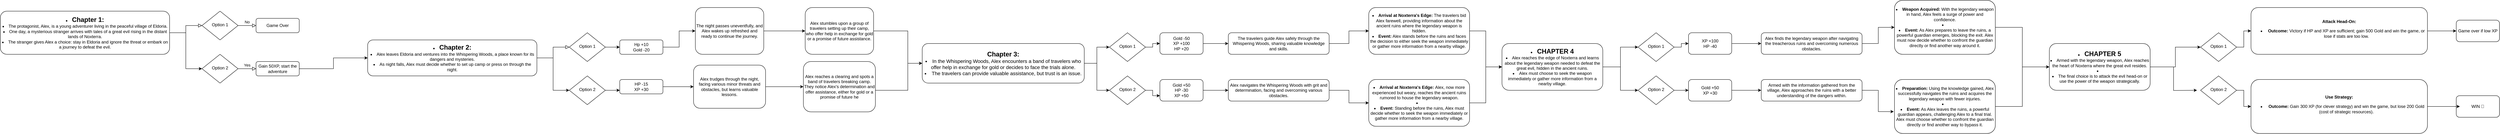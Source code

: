 <mxfile version="24.7.2" type="device">
  <diagram id="C5RBs43oDa-KdzZeNtuy" name="Page-1">
    <mxGraphModel dx="3318" dy="1924" grid="1" gridSize="10" guides="1" tooltips="1" connect="1" arrows="1" fold="1" page="1" pageScale="1" pageWidth="827" pageHeight="1169" math="0" shadow="0">
      <root>
        <mxCell id="WIyWlLk6GJQsqaUBKTNV-0" />
        <mxCell id="WIyWlLk6GJQsqaUBKTNV-1" parent="WIyWlLk6GJQsqaUBKTNV-0" />
        <mxCell id="WIyWlLk6GJQsqaUBKTNV-2" value="" style="rounded=0;html=1;jettySize=auto;orthogonalLoop=1;fontSize=11;endArrow=block;endFill=0;endSize=8;strokeWidth=1;shadow=0;labelBackgroundColor=none;edgeStyle=orthogonalEdgeStyle;" parent="WIyWlLk6GJQsqaUBKTNV-1" source="WIyWlLk6GJQsqaUBKTNV-3" target="WIyWlLk6GJQsqaUBKTNV-6" edge="1">
          <mxGeometry relative="1" as="geometry" />
        </mxCell>
        <mxCell id="U52sJqKJljBWTszF1pLO-0" style="edgeStyle=orthogonalEdgeStyle;rounded=0;orthogonalLoop=1;jettySize=auto;html=1;entryX=0;entryY=0.5;entryDx=0;entryDy=0;" edge="1" parent="WIyWlLk6GJQsqaUBKTNV-1" source="WIyWlLk6GJQsqaUBKTNV-3" target="WIyWlLk6GJQsqaUBKTNV-10">
          <mxGeometry relative="1" as="geometry" />
        </mxCell>
        <mxCell id="WIyWlLk6GJQsqaUBKTNV-3" value="&lt;li&gt;&lt;b&gt;&lt;font style=&quot;font-size: 18px;&quot;&gt;Chapter 1:&lt;/font&gt;&lt;/b&gt;&lt;br&gt;&lt;/li&gt;&lt;li&gt;The protagonist, Alex, is a young adventurer living in the peaceful village of Eldoria.&lt;/li&gt;&lt;li&gt;One day, a mysterious stranger arrives with tales of a great evil rising in the distant lands of Noxterra.&lt;/li&gt;&lt;li&gt;The stranger gives Alex a choice: stay in Eldoria and ignore the threat or embark on a journey to defeat the evil.&lt;/li&gt;" style="rounded=1;whiteSpace=wrap;html=1;fontSize=12;glass=0;strokeWidth=1;shadow=0;" parent="WIyWlLk6GJQsqaUBKTNV-1" vertex="1">
          <mxGeometry x="-1170" y="10" width="470" height="120" as="geometry" />
        </mxCell>
        <mxCell id="WIyWlLk6GJQsqaUBKTNV-5" value="No" style="edgeStyle=orthogonalEdgeStyle;rounded=0;html=1;jettySize=auto;orthogonalLoop=1;fontSize=11;endArrow=block;endFill=0;endSize=8;strokeWidth=1;shadow=0;labelBackgroundColor=none;" parent="WIyWlLk6GJQsqaUBKTNV-1" source="WIyWlLk6GJQsqaUBKTNV-6" target="WIyWlLk6GJQsqaUBKTNV-7" edge="1">
          <mxGeometry y="10" relative="1" as="geometry">
            <mxPoint as="offset" />
          </mxGeometry>
        </mxCell>
        <mxCell id="WIyWlLk6GJQsqaUBKTNV-6" value="Option 1" style="rhombus;whiteSpace=wrap;html=1;shadow=0;fontFamily=Helvetica;fontSize=12;align=center;strokeWidth=1;spacing=6;spacingTop=-4;" parent="WIyWlLk6GJQsqaUBKTNV-1" vertex="1">
          <mxGeometry x="-610" y="10" width="100" height="80" as="geometry" />
        </mxCell>
        <mxCell id="WIyWlLk6GJQsqaUBKTNV-7" value="Game Over" style="rounded=1;whiteSpace=wrap;html=1;fontSize=12;glass=0;strokeWidth=1;shadow=0;" parent="WIyWlLk6GJQsqaUBKTNV-1" vertex="1">
          <mxGeometry x="-460" y="30" width="120" height="40" as="geometry" />
        </mxCell>
        <mxCell id="WIyWlLk6GJQsqaUBKTNV-9" value="Yes" style="edgeStyle=orthogonalEdgeStyle;rounded=0;html=1;jettySize=auto;orthogonalLoop=1;fontSize=11;endArrow=block;endFill=0;endSize=8;strokeWidth=1;shadow=0;labelBackgroundColor=none;" parent="WIyWlLk6GJQsqaUBKTNV-1" source="WIyWlLk6GJQsqaUBKTNV-10" target="WIyWlLk6GJQsqaUBKTNV-12" edge="1">
          <mxGeometry y="10" relative="1" as="geometry">
            <mxPoint as="offset" />
          </mxGeometry>
        </mxCell>
        <mxCell id="WIyWlLk6GJQsqaUBKTNV-10" value="Option 2" style="rhombus;whiteSpace=wrap;html=1;shadow=0;fontFamily=Helvetica;fontSize=12;align=center;strokeWidth=1;spacing=6;spacingTop=-4;" parent="WIyWlLk6GJQsqaUBKTNV-1" vertex="1">
          <mxGeometry x="-610" y="130" width="100" height="80" as="geometry" />
        </mxCell>
        <mxCell id="U52sJqKJljBWTszF1pLO-7" style="edgeStyle=orthogonalEdgeStyle;rounded=0;orthogonalLoop=1;jettySize=auto;html=1;exitX=1;exitY=0.5;exitDx=0;exitDy=0;" edge="1" parent="WIyWlLk6GJQsqaUBKTNV-1" source="WIyWlLk6GJQsqaUBKTNV-12" target="U52sJqKJljBWTszF1pLO-3">
          <mxGeometry relative="1" as="geometry" />
        </mxCell>
        <mxCell id="WIyWlLk6GJQsqaUBKTNV-12" value="Gain 50XP, start the adventure" style="rounded=1;whiteSpace=wrap;html=1;fontSize=12;glass=0;strokeWidth=1;shadow=0;" parent="WIyWlLk6GJQsqaUBKTNV-1" vertex="1">
          <mxGeometry x="-460" y="150" width="120" height="40" as="geometry" />
        </mxCell>
        <mxCell id="U52sJqKJljBWTszF1pLO-1" value="" style="rounded=0;html=1;jettySize=auto;orthogonalLoop=1;fontSize=11;endArrow=block;endFill=0;endSize=8;strokeWidth=1;shadow=0;labelBackgroundColor=none;edgeStyle=orthogonalEdgeStyle;" edge="1" parent="WIyWlLk6GJQsqaUBKTNV-1" source="U52sJqKJljBWTszF1pLO-3" target="U52sJqKJljBWTszF1pLO-5">
          <mxGeometry relative="1" as="geometry" />
        </mxCell>
        <mxCell id="U52sJqKJljBWTszF1pLO-2" style="edgeStyle=orthogonalEdgeStyle;rounded=0;orthogonalLoop=1;jettySize=auto;html=1;entryX=0;entryY=0.5;entryDx=0;entryDy=0;" edge="1" parent="WIyWlLk6GJQsqaUBKTNV-1" source="U52sJqKJljBWTszF1pLO-3" target="U52sJqKJljBWTszF1pLO-6">
          <mxGeometry relative="1" as="geometry" />
        </mxCell>
        <mxCell id="U52sJqKJljBWTszF1pLO-3" value="&lt;li&gt;&lt;b&gt;&lt;font style=&quot;font-size: 18px;&quot;&gt;Chapter 2:&lt;/font&gt;&lt;/b&gt;&lt;/li&gt;&lt;li&gt;Alex leaves Eldoria and ventures into the Whispering Woods, a place known for its dangers and mysteries.&lt;/li&gt;&lt;li&gt;As night falls, Alex must decide whether to set up camp or press on through the night.&lt;/li&gt;" style="rounded=1;whiteSpace=wrap;html=1;fontSize=12;glass=0;strokeWidth=1;shadow=0;" vertex="1" parent="WIyWlLk6GJQsqaUBKTNV-1">
          <mxGeometry x="-150" y="90" width="470" height="100" as="geometry" />
        </mxCell>
        <mxCell id="U52sJqKJljBWTszF1pLO-12" style="edgeStyle=orthogonalEdgeStyle;rounded=0;orthogonalLoop=1;jettySize=auto;html=1;" edge="1" parent="WIyWlLk6GJQsqaUBKTNV-1" source="U52sJqKJljBWTszF1pLO-5" target="U52sJqKJljBWTszF1pLO-8">
          <mxGeometry relative="1" as="geometry" />
        </mxCell>
        <mxCell id="U52sJqKJljBWTszF1pLO-5" value="Option 1" style="rhombus;whiteSpace=wrap;html=1;shadow=0;fontFamily=Helvetica;fontSize=12;align=center;strokeWidth=1;spacing=6;spacingTop=-4;" vertex="1" parent="WIyWlLk6GJQsqaUBKTNV-1">
          <mxGeometry x="410" y="70" width="100" height="80" as="geometry" />
        </mxCell>
        <mxCell id="U52sJqKJljBWTszF1pLO-11" style="edgeStyle=orthogonalEdgeStyle;rounded=0;orthogonalLoop=1;jettySize=auto;html=1;entryX=0;entryY=0.75;entryDx=0;entryDy=0;" edge="1" parent="WIyWlLk6GJQsqaUBKTNV-1" source="U52sJqKJljBWTszF1pLO-6" target="U52sJqKJljBWTszF1pLO-10">
          <mxGeometry relative="1" as="geometry" />
        </mxCell>
        <mxCell id="U52sJqKJljBWTszF1pLO-6" value="Option 2" style="rhombus;whiteSpace=wrap;html=1;shadow=0;fontFamily=Helvetica;fontSize=12;align=center;strokeWidth=1;spacing=6;spacingTop=-4;" vertex="1" parent="WIyWlLk6GJQsqaUBKTNV-1">
          <mxGeometry x="410" y="190" width="100" height="80" as="geometry" />
        </mxCell>
        <mxCell id="U52sJqKJljBWTszF1pLO-15" style="edgeStyle=orthogonalEdgeStyle;rounded=0;orthogonalLoop=1;jettySize=auto;html=1;entryX=0;entryY=0.5;entryDx=0;entryDy=0;" edge="1" parent="WIyWlLk6GJQsqaUBKTNV-1" source="U52sJqKJljBWTszF1pLO-8" target="U52sJqKJljBWTszF1pLO-13">
          <mxGeometry relative="1" as="geometry" />
        </mxCell>
        <mxCell id="U52sJqKJljBWTszF1pLO-8" value="Hp +10&lt;br&gt;Gold -20" style="rounded=1;whiteSpace=wrap;html=1;fontSize=12;glass=0;strokeWidth=1;shadow=0;" vertex="1" parent="WIyWlLk6GJQsqaUBKTNV-1">
          <mxGeometry x="550" y="90" width="120" height="40" as="geometry" />
        </mxCell>
        <mxCell id="U52sJqKJljBWTszF1pLO-16" style="edgeStyle=orthogonalEdgeStyle;rounded=0;orthogonalLoop=1;jettySize=auto;html=1;entryX=0;entryY=0.5;entryDx=0;entryDy=0;" edge="1" parent="WIyWlLk6GJQsqaUBKTNV-1" source="U52sJqKJljBWTszF1pLO-10" target="U52sJqKJljBWTszF1pLO-14">
          <mxGeometry relative="1" as="geometry" />
        </mxCell>
        <mxCell id="U52sJqKJljBWTszF1pLO-10" value="HP -15&lt;div&gt;XP +30&lt;/div&gt;" style="rounded=1;whiteSpace=wrap;html=1;fontSize=12;glass=0;strokeWidth=1;shadow=0;" vertex="1" parent="WIyWlLk6GJQsqaUBKTNV-1">
          <mxGeometry x="550" y="200" width="120" height="40" as="geometry" />
        </mxCell>
        <mxCell id="U52sJqKJljBWTszF1pLO-19" style="edgeStyle=orthogonalEdgeStyle;rounded=0;orthogonalLoop=1;jettySize=auto;html=1;exitX=1;exitY=0.5;exitDx=0;exitDy=0;entryX=0;entryY=0.5;entryDx=0;entryDy=0;" edge="1" parent="WIyWlLk6GJQsqaUBKTNV-1" source="U52sJqKJljBWTszF1pLO-13" target="U52sJqKJljBWTszF1pLO-17">
          <mxGeometry relative="1" as="geometry" />
        </mxCell>
        <mxCell id="U52sJqKJljBWTszF1pLO-13" value="The night passes uneventfully, and Alex wakes up refreshed and ready to continue the journey." style="rounded=1;whiteSpace=wrap;html=1;fontSize=12;glass=0;strokeWidth=1;shadow=0;" vertex="1" parent="WIyWlLk6GJQsqaUBKTNV-1">
          <mxGeometry x="760" width="190" height="130" as="geometry" />
        </mxCell>
        <mxCell id="U52sJqKJljBWTszF1pLO-20" style="edgeStyle=orthogonalEdgeStyle;rounded=0;orthogonalLoop=1;jettySize=auto;html=1;exitX=1;exitY=0.5;exitDx=0;exitDy=0;entryX=0;entryY=0.5;entryDx=0;entryDy=0;" edge="1" parent="WIyWlLk6GJQsqaUBKTNV-1" source="U52sJqKJljBWTszF1pLO-14" target="U52sJqKJljBWTszF1pLO-18">
          <mxGeometry relative="1" as="geometry" />
        </mxCell>
        <mxCell id="U52sJqKJljBWTszF1pLO-14" value="Alex trudges through the night, facing various minor threats and obstacles, but learns valuable lessons." style="rounded=1;whiteSpace=wrap;html=1;fontSize=12;glass=0;strokeWidth=1;shadow=0;" vertex="1" parent="WIyWlLk6GJQsqaUBKTNV-1">
          <mxGeometry x="755" y="160" width="200" height="120" as="geometry" />
        </mxCell>
        <mxCell id="U52sJqKJljBWTszF1pLO-22" style="edgeStyle=orthogonalEdgeStyle;rounded=0;orthogonalLoop=1;jettySize=auto;html=1;entryX=0;entryY=0.5;entryDx=0;entryDy=0;" edge="1" parent="WIyWlLk6GJQsqaUBKTNV-1" source="U52sJqKJljBWTszF1pLO-17" target="U52sJqKJljBWTszF1pLO-21">
          <mxGeometry relative="1" as="geometry">
            <Array as="points">
              <mxPoint x="1350" y="65" />
              <mxPoint x="1350" y="155" />
            </Array>
          </mxGeometry>
        </mxCell>
        <mxCell id="U52sJqKJljBWTszF1pLO-17" value=" Alex stumbles upon a group of travelers setting up their camp, who offer help in exchange for gold or a promise of future assistance." style="rounded=1;whiteSpace=wrap;html=1;fontSize=12;glass=0;strokeWidth=1;shadow=0;" vertex="1" parent="WIyWlLk6GJQsqaUBKTNV-1">
          <mxGeometry x="1065" width="190" height="130" as="geometry" />
        </mxCell>
        <mxCell id="U52sJqKJljBWTszF1pLO-24" style="edgeStyle=orthogonalEdgeStyle;rounded=0;orthogonalLoop=1;jettySize=auto;html=1;exitX=1;exitY=0.5;exitDx=0;exitDy=0;entryX=0;entryY=0.5;entryDx=0;entryDy=0;" edge="1" parent="WIyWlLk6GJQsqaUBKTNV-1" source="U52sJqKJljBWTszF1pLO-18" target="U52sJqKJljBWTszF1pLO-21">
          <mxGeometry relative="1" as="geometry">
            <mxPoint x="1710" y="190" as="targetPoint" />
            <Array as="points">
              <mxPoint x="1260" y="230" />
              <mxPoint x="1350" y="230" />
              <mxPoint x="1350" y="155" />
            </Array>
          </mxGeometry>
        </mxCell>
        <mxCell id="U52sJqKJljBWTszF1pLO-18" value="Alex reaches a clearing and spots a band of travelers breaking camp. They notice Alex&#39;s determination and offer assistance, either for gold or a promise of future he" style="rounded=1;whiteSpace=wrap;html=1;fontSize=12;glass=0;strokeWidth=1;shadow=0;" vertex="1" parent="WIyWlLk6GJQsqaUBKTNV-1">
          <mxGeometry x="1060" y="150" width="200" height="140" as="geometry" />
        </mxCell>
        <mxCell id="U52sJqKJljBWTszF1pLO-46" style="edgeStyle=orthogonalEdgeStyle;rounded=0;orthogonalLoop=1;jettySize=auto;html=1;" edge="1" parent="WIyWlLk6GJQsqaUBKTNV-1" source="U52sJqKJljBWTszF1pLO-21" target="U52sJqKJljBWTszF1pLO-41">
          <mxGeometry relative="1" as="geometry" />
        </mxCell>
        <mxCell id="U52sJqKJljBWTszF1pLO-47" style="edgeStyle=orthogonalEdgeStyle;rounded=0;orthogonalLoop=1;jettySize=auto;html=1;entryX=0;entryY=0.5;entryDx=0;entryDy=0;" edge="1" parent="WIyWlLk6GJQsqaUBKTNV-1" source="U52sJqKJljBWTszF1pLO-21" target="U52sJqKJljBWTszF1pLO-43">
          <mxGeometry relative="1" as="geometry" />
        </mxCell>
        <mxCell id="U52sJqKJljBWTszF1pLO-21" value="&lt;font style=&quot;font-size: 18px;&quot;&gt;&lt;b&gt;Chapter 3:&lt;/b&gt;&lt;/font&gt;&lt;div&gt;&lt;font style=&quot;font-size: 14px;&quot;&gt;&lt;li style=&quot;&quot;&gt;In the Whispering Woods, Alex encounters a band of travelers who offer help in exchange for gold or decides to face the trials alone.&lt;/li&gt;&lt;li style=&quot;&quot;&gt;The travelers can provide valuable assistance, but trust is an issue.&lt;/li&gt;&lt;/font&gt;&lt;/div&gt;" style="rounded=1;whiteSpace=wrap;html=1;fontSize=12;glass=0;strokeWidth=1;shadow=0;" vertex="1" parent="WIyWlLk6GJQsqaUBKTNV-1">
          <mxGeometry x="1390" y="100" width="450" height="110" as="geometry" />
        </mxCell>
        <mxCell id="U52sJqKJljBWTszF1pLO-40" style="edgeStyle=orthogonalEdgeStyle;rounded=0;orthogonalLoop=1;jettySize=auto;html=1;" edge="1" source="U52sJqKJljBWTszF1pLO-41" target="U52sJqKJljBWTszF1pLO-44" parent="WIyWlLk6GJQsqaUBKTNV-1">
          <mxGeometry relative="1" as="geometry" />
        </mxCell>
        <mxCell id="U52sJqKJljBWTszF1pLO-41" value="Option 1" style="rhombus;whiteSpace=wrap;html=1;shadow=0;fontFamily=Helvetica;fontSize=12;align=center;strokeWidth=1;spacing=6;spacingTop=-4;" vertex="1" parent="WIyWlLk6GJQsqaUBKTNV-1">
          <mxGeometry x="1910" y="70" width="100" height="80" as="geometry" />
        </mxCell>
        <mxCell id="U52sJqKJljBWTszF1pLO-42" style="edgeStyle=orthogonalEdgeStyle;rounded=0;orthogonalLoop=1;jettySize=auto;html=1;entryX=0;entryY=0.75;entryDx=0;entryDy=0;" edge="1" source="U52sJqKJljBWTszF1pLO-43" target="U52sJqKJljBWTszF1pLO-45" parent="WIyWlLk6GJQsqaUBKTNV-1">
          <mxGeometry relative="1" as="geometry" />
        </mxCell>
        <mxCell id="U52sJqKJljBWTszF1pLO-43" value="Option 2" style="rhombus;whiteSpace=wrap;html=1;shadow=0;fontFamily=Helvetica;fontSize=12;align=center;strokeWidth=1;spacing=6;spacingTop=-4;" vertex="1" parent="WIyWlLk6GJQsqaUBKTNV-1">
          <mxGeometry x="1910" y="190" width="100" height="80" as="geometry" />
        </mxCell>
        <mxCell id="U52sJqKJljBWTszF1pLO-65" style="edgeStyle=orthogonalEdgeStyle;rounded=0;orthogonalLoop=1;jettySize=auto;html=1;exitX=1;exitY=0.5;exitDx=0;exitDy=0;entryX=0;entryY=0.5;entryDx=0;entryDy=0;" edge="1" parent="WIyWlLk6GJQsqaUBKTNV-1" source="U52sJqKJljBWTszF1pLO-44" target="U52sJqKJljBWTszF1pLO-48">
          <mxGeometry relative="1" as="geometry" />
        </mxCell>
        <mxCell id="U52sJqKJljBWTszF1pLO-44" value="Gold -50&lt;div&gt;XP +100&lt;/div&gt;&lt;div&gt;HP +20&lt;/div&gt;" style="rounded=1;whiteSpace=wrap;html=1;fontSize=12;glass=0;strokeWidth=1;shadow=0;" vertex="1" parent="WIyWlLk6GJQsqaUBKTNV-1">
          <mxGeometry x="2050" y="70" width="120" height="60" as="geometry" />
        </mxCell>
        <mxCell id="U52sJqKJljBWTszF1pLO-66" style="edgeStyle=orthogonalEdgeStyle;rounded=0;orthogonalLoop=1;jettySize=auto;html=1;exitX=1;exitY=0.5;exitDx=0;exitDy=0;entryX=0;entryY=0.5;entryDx=0;entryDy=0;" edge="1" parent="WIyWlLk6GJQsqaUBKTNV-1" source="U52sJqKJljBWTszF1pLO-45" target="U52sJqKJljBWTszF1pLO-49">
          <mxGeometry relative="1" as="geometry" />
        </mxCell>
        <mxCell id="U52sJqKJljBWTszF1pLO-45" value="Gold +50&lt;div&gt;HP -30&lt;/div&gt;&lt;div&gt;XP +50&lt;/div&gt;" style="rounded=1;whiteSpace=wrap;html=1;fontSize=12;glass=0;strokeWidth=1;shadow=0;" vertex="1" parent="WIyWlLk6GJQsqaUBKTNV-1">
          <mxGeometry x="2050" y="200" width="120" height="60" as="geometry" />
        </mxCell>
        <mxCell id="U52sJqKJljBWTszF1pLO-67" style="edgeStyle=orthogonalEdgeStyle;rounded=0;orthogonalLoop=1;jettySize=auto;html=1;exitX=1;exitY=0.5;exitDx=0;exitDy=0;entryX=0;entryY=0.5;entryDx=0;entryDy=0;" edge="1" parent="WIyWlLk6GJQsqaUBKTNV-1" source="U52sJqKJljBWTszF1pLO-48" target="U52sJqKJljBWTszF1pLO-51">
          <mxGeometry relative="1" as="geometry" />
        </mxCell>
        <mxCell id="U52sJqKJljBWTszF1pLO-48" value="The travelers guide Alex safely through the Whispering Woods, sharing valuable knowledge and skills." style="rounded=1;whiteSpace=wrap;html=1;fontSize=12;glass=0;strokeWidth=1;shadow=0;" vertex="1" parent="WIyWlLk6GJQsqaUBKTNV-1">
          <mxGeometry x="2240" y="70" width="280" height="60" as="geometry" />
        </mxCell>
        <mxCell id="U52sJqKJljBWTszF1pLO-68" style="edgeStyle=orthogonalEdgeStyle;rounded=0;orthogonalLoop=1;jettySize=auto;html=1;exitX=1;exitY=0.5;exitDx=0;exitDy=0;entryX=0;entryY=0.5;entryDx=0;entryDy=0;" edge="1" parent="WIyWlLk6GJQsqaUBKTNV-1" source="U52sJqKJljBWTszF1pLO-49" target="U52sJqKJljBWTszF1pLO-50">
          <mxGeometry relative="1" as="geometry" />
        </mxCell>
        <mxCell id="U52sJqKJljBWTszF1pLO-49" value="Alex navigates the Whispering Woods with grit and determination, facing and overcoming various obstacles." style="rounded=1;whiteSpace=wrap;html=1;fontSize=12;glass=0;strokeWidth=1;shadow=0;" vertex="1" parent="WIyWlLk6GJQsqaUBKTNV-1">
          <mxGeometry x="2240" y="200" width="280" height="60" as="geometry" />
        </mxCell>
        <mxCell id="U52sJqKJljBWTszF1pLO-72" style="edgeStyle=orthogonalEdgeStyle;rounded=0;orthogonalLoop=1;jettySize=auto;html=1;entryX=0;entryY=0.5;entryDx=0;entryDy=0;" edge="1" parent="WIyWlLk6GJQsqaUBKTNV-1" source="U52sJqKJljBWTszF1pLO-50" target="U52sJqKJljBWTszF1pLO-69">
          <mxGeometry relative="1" as="geometry" />
        </mxCell>
        <mxCell id="U52sJqKJljBWTszF1pLO-50" value="&lt;li&gt;&lt;strong&gt;Arrival at Noxterra&#39;s Edge:&lt;/strong&gt;&amp;nbsp;Alex, now more experienced but weary, reaches the ancient ruins rumored to house the legendary weapon.&lt;/li&gt;&lt;li&gt;&lt;br&gt;&lt;/li&gt;&lt;li&gt;&lt;strong&gt;Event:&lt;/strong&gt;&amp;nbsp;Standing before the ruins, Alex must decide whether to seek the weapon immediately or gather more information from a nearby village.&lt;/li&gt;" style="rounded=1;whiteSpace=wrap;html=1;fontSize=12;glass=0;strokeWidth=1;shadow=0;" vertex="1" parent="WIyWlLk6GJQsqaUBKTNV-1">
          <mxGeometry x="2630" y="200" width="280" height="130" as="geometry" />
        </mxCell>
        <mxCell id="U52sJqKJljBWTszF1pLO-70" style="edgeStyle=orthogonalEdgeStyle;rounded=0;orthogonalLoop=1;jettySize=auto;html=1;exitX=1;exitY=0.5;exitDx=0;exitDy=0;entryX=0;entryY=0.5;entryDx=0;entryDy=0;" edge="1" parent="WIyWlLk6GJQsqaUBKTNV-1" source="U52sJqKJljBWTszF1pLO-51" target="U52sJqKJljBWTszF1pLO-69">
          <mxGeometry relative="1" as="geometry" />
        </mxCell>
        <mxCell id="U52sJqKJljBWTszF1pLO-51" value="&lt;li&gt;&lt;strong&gt;Arrival at Noxterra&#39;s Edge:&lt;/strong&gt; The travelers bid Alex farewell, providing information about the ancient ruins where the legendary weapon is hidden.&lt;/li&gt;&lt;li&gt;&lt;strong&gt;Event:&lt;/strong&gt; Alex stands before the ruins and faces the decision to either seek the weapon immediately or gather more information from a nearby village.&lt;/li&gt;" style="rounded=1;whiteSpace=wrap;html=1;fontSize=12;glass=0;strokeWidth=1;shadow=0;" vertex="1" parent="WIyWlLk6GJQsqaUBKTNV-1">
          <mxGeometry x="2630" width="280" height="130" as="geometry" />
        </mxCell>
        <mxCell id="U52sJqKJljBWTszF1pLO-54" style="edgeStyle=orthogonalEdgeStyle;rounded=0;orthogonalLoop=1;jettySize=auto;html=1;exitX=0.5;exitY=1;exitDx=0;exitDy=0;" edge="1" parent="WIyWlLk6GJQsqaUBKTNV-1" source="U52sJqKJljBWTszF1pLO-50" target="U52sJqKJljBWTszF1pLO-50">
          <mxGeometry relative="1" as="geometry" />
        </mxCell>
        <mxCell id="U52sJqKJljBWTszF1pLO-92" style="edgeStyle=orthogonalEdgeStyle;rounded=0;orthogonalLoop=1;jettySize=auto;html=1;exitX=1;exitY=0.5;exitDx=0;exitDy=0;entryX=0;entryY=0.5;entryDx=0;entryDy=0;" edge="1" parent="WIyWlLk6GJQsqaUBKTNV-1" source="U52sJqKJljBWTszF1pLO-69" target="U52sJqKJljBWTszF1pLO-87">
          <mxGeometry relative="1" as="geometry">
            <mxPoint x="3340" y="164.828" as="targetPoint" />
          </mxGeometry>
        </mxCell>
        <mxCell id="U52sJqKJljBWTszF1pLO-93" style="edgeStyle=orthogonalEdgeStyle;rounded=0;orthogonalLoop=1;jettySize=auto;html=1;exitX=1;exitY=0.5;exitDx=0;exitDy=0;" edge="1" parent="WIyWlLk6GJQsqaUBKTNV-1" source="U52sJqKJljBWTszF1pLO-69" target="U52sJqKJljBWTszF1pLO-89">
          <mxGeometry relative="1" as="geometry" />
        </mxCell>
        <mxCell id="U52sJqKJljBWTszF1pLO-69" value="&lt;li&gt;&lt;b&gt;&lt;font style=&quot;font-size: 18px;&quot;&gt;CHAPTER 4&lt;/font&gt;&lt;/b&gt;&lt;/li&gt;&lt;li&gt;Alex reaches the edge of Noxterra and learns about the legendary weapon needed to defeat the great evil, hidden in the ancient ruins.&lt;/li&gt;&lt;li&gt;Alex must choose to seek the weapon immediately or gather more information from a nearby village.&lt;/li&gt;" style="rounded=1;whiteSpace=wrap;html=1;fontSize=12;glass=0;strokeWidth=1;shadow=0;" vertex="1" parent="WIyWlLk6GJQsqaUBKTNV-1">
          <mxGeometry x="3000" y="100" width="280" height="130" as="geometry" />
        </mxCell>
        <mxCell id="U52sJqKJljBWTszF1pLO-86" style="edgeStyle=orthogonalEdgeStyle;rounded=0;orthogonalLoop=1;jettySize=auto;html=1;" edge="1" source="U52sJqKJljBWTszF1pLO-87" target="U52sJqKJljBWTszF1pLO-90" parent="WIyWlLk6GJQsqaUBKTNV-1">
          <mxGeometry relative="1" as="geometry" />
        </mxCell>
        <mxCell id="U52sJqKJljBWTszF1pLO-87" value="Option 1" style="rhombus;whiteSpace=wrap;html=1;shadow=0;fontFamily=Helvetica;fontSize=12;align=center;strokeWidth=1;spacing=6;spacingTop=-4;" vertex="1" parent="WIyWlLk6GJQsqaUBKTNV-1">
          <mxGeometry x="3378" y="70" width="100" height="80" as="geometry" />
        </mxCell>
        <mxCell id="U52sJqKJljBWTszF1pLO-95" style="edgeStyle=orthogonalEdgeStyle;rounded=0;orthogonalLoop=1;jettySize=auto;html=1;entryX=0;entryY=0.5;entryDx=0;entryDy=0;" edge="1" parent="WIyWlLk6GJQsqaUBKTNV-1" source="U52sJqKJljBWTszF1pLO-89" target="U52sJqKJljBWTszF1pLO-91">
          <mxGeometry relative="1" as="geometry" />
        </mxCell>
        <mxCell id="U52sJqKJljBWTszF1pLO-89" value="Option 2" style="rhombus;whiteSpace=wrap;html=1;shadow=0;fontFamily=Helvetica;fontSize=12;align=center;strokeWidth=1;spacing=6;spacingTop=-4;" vertex="1" parent="WIyWlLk6GJQsqaUBKTNV-1">
          <mxGeometry x="3378" y="190" width="100" height="80" as="geometry" />
        </mxCell>
        <mxCell id="U52sJqKJljBWTszF1pLO-98" style="edgeStyle=orthogonalEdgeStyle;rounded=0;orthogonalLoop=1;jettySize=auto;html=1;exitX=1;exitY=0.5;exitDx=0;exitDy=0;entryX=0;entryY=0.5;entryDx=0;entryDy=0;" edge="1" parent="WIyWlLk6GJQsqaUBKTNV-1" source="U52sJqKJljBWTszF1pLO-90" target="U52sJqKJljBWTszF1pLO-96">
          <mxGeometry relative="1" as="geometry" />
        </mxCell>
        <mxCell id="U52sJqKJljBWTszF1pLO-90" value="XP +100&lt;div&gt;HP -40&lt;/div&gt;" style="rounded=1;whiteSpace=wrap;html=1;fontSize=12;glass=0;strokeWidth=1;shadow=0;" vertex="1" parent="WIyWlLk6GJQsqaUBKTNV-1">
          <mxGeometry x="3518" y="70" width="120" height="60" as="geometry" />
        </mxCell>
        <mxCell id="U52sJqKJljBWTszF1pLO-99" style="edgeStyle=orthogonalEdgeStyle;rounded=0;orthogonalLoop=1;jettySize=auto;html=1;exitX=1;exitY=0.5;exitDx=0;exitDy=0;entryX=0;entryY=0.5;entryDx=0;entryDy=0;" edge="1" parent="WIyWlLk6GJQsqaUBKTNV-1" source="U52sJqKJljBWTszF1pLO-91" target="U52sJqKJljBWTszF1pLO-97">
          <mxGeometry relative="1" as="geometry" />
        </mxCell>
        <mxCell id="U52sJqKJljBWTszF1pLO-91" value="Gold +50&lt;div&gt;XP +30&lt;/div&gt;" style="rounded=1;whiteSpace=wrap;html=1;fontSize=12;glass=0;strokeWidth=1;shadow=0;" vertex="1" parent="WIyWlLk6GJQsqaUBKTNV-1">
          <mxGeometry x="3518" y="200" width="120" height="60" as="geometry" />
        </mxCell>
        <mxCell id="U52sJqKJljBWTszF1pLO-104" style="edgeStyle=orthogonalEdgeStyle;rounded=0;orthogonalLoop=1;jettySize=auto;html=1;exitX=1;exitY=0.5;exitDx=0;exitDy=0;entryX=0;entryY=0.5;entryDx=0;entryDy=0;" edge="1" parent="WIyWlLk6GJQsqaUBKTNV-1" source="U52sJqKJljBWTszF1pLO-96" target="U52sJqKJljBWTszF1pLO-102">
          <mxGeometry relative="1" as="geometry" />
        </mxCell>
        <mxCell id="U52sJqKJljBWTszF1pLO-96" value="Alex finds the legendary weapon after navigating the treacherous ruins and overcoming numerous obstacles." style="rounded=1;whiteSpace=wrap;html=1;fontSize=12;glass=0;strokeWidth=1;shadow=0;" vertex="1" parent="WIyWlLk6GJQsqaUBKTNV-1">
          <mxGeometry x="3720" y="70" width="280" height="60" as="geometry" />
        </mxCell>
        <mxCell id="U52sJqKJljBWTszF1pLO-97" value="Armed with the information gathered from the village, Alex approaches the ruins with a better understanding of the dangers within." style="rounded=1;whiteSpace=wrap;html=1;fontSize=12;glass=0;strokeWidth=1;shadow=0;" vertex="1" parent="WIyWlLk6GJQsqaUBKTNV-1">
          <mxGeometry x="3720" y="200" width="280" height="60" as="geometry" />
        </mxCell>
        <mxCell id="U52sJqKJljBWTszF1pLO-107" style="edgeStyle=orthogonalEdgeStyle;rounded=0;orthogonalLoop=1;jettySize=auto;html=1;entryX=0;entryY=0.5;entryDx=0;entryDy=0;" edge="1" parent="WIyWlLk6GJQsqaUBKTNV-1" source="U52sJqKJljBWTszF1pLO-102" target="U52sJqKJljBWTszF1pLO-106">
          <mxGeometry relative="1" as="geometry" />
        </mxCell>
        <mxCell id="U52sJqKJljBWTszF1pLO-102" value="&lt;li&gt;&lt;strong style=&quot;background-color: initial;&quot;&gt;Weapon Acquired:&lt;/strong&gt;&lt;span style=&quot;background-color: initial;&quot;&gt; With the legendary weapon in hand, Alex feels a surge of power and confidence.&lt;/span&gt;&lt;/li&gt;&lt;li&gt;&lt;span style=&quot;background-color: initial;&quot;&gt;&lt;br&gt;&lt;/span&gt;&lt;/li&gt;&lt;li&gt;&lt;strong&gt;Event:&lt;/strong&gt; As Alex prepares to leave the ruins, a powerful guardian emerges, blocking the exit. Alex must now decide whether to confront the guardian directly or find another way around it.&lt;/li&gt;" style="rounded=1;whiteSpace=wrap;html=1;fontSize=12;glass=0;strokeWidth=1;shadow=0;" vertex="1" parent="WIyWlLk6GJQsqaUBKTNV-1">
          <mxGeometry x="4090" y="-20" width="280" height="150" as="geometry" />
        </mxCell>
        <mxCell id="U52sJqKJljBWTszF1pLO-108" style="edgeStyle=orthogonalEdgeStyle;rounded=0;orthogonalLoop=1;jettySize=auto;html=1;entryX=0;entryY=0.5;entryDx=0;entryDy=0;" edge="1" parent="WIyWlLk6GJQsqaUBKTNV-1" source="U52sJqKJljBWTszF1pLO-103" target="U52sJqKJljBWTszF1pLO-106">
          <mxGeometry relative="1" as="geometry">
            <mxPoint x="4430" y="190" as="targetPoint" />
          </mxGeometry>
        </mxCell>
        <mxCell id="U52sJqKJljBWTszF1pLO-103" value="&lt;li&gt;&lt;strong style=&quot;background-color: initial;&quot;&gt;Preparation:&lt;/strong&gt;&lt;span style=&quot;background-color: initial;&quot;&gt; Using the knowledge gained, Alex successfully navigates the ruins and acquires the legendary weapon with fewer injuries.&lt;/span&gt;&lt;br&gt;&lt;/li&gt;&lt;li&gt;&lt;span style=&quot;background-color: initial;&quot;&gt;&lt;br&gt;&lt;/span&gt;&lt;/li&gt;&lt;li&gt;&lt;strong&gt;Event:&lt;/strong&gt; As Alex leaves the ruins, a powerful guardian appears, challenging Alex to a final trial. Alex must choose whether to confront the guardian directly or find another way to bypass it.&lt;/li&gt;" style="rounded=1;whiteSpace=wrap;html=1;fontSize=12;glass=0;strokeWidth=1;shadow=0;" vertex="1" parent="WIyWlLk6GJQsqaUBKTNV-1">
          <mxGeometry x="4090" y="200" width="280" height="150" as="geometry" />
        </mxCell>
        <mxCell id="U52sJqKJljBWTszF1pLO-105" style="edgeStyle=orthogonalEdgeStyle;rounded=0;orthogonalLoop=1;jettySize=auto;html=1;exitX=1;exitY=0.5;exitDx=0;exitDy=0;entryX=-0.008;entryY=0.595;entryDx=0;entryDy=0;entryPerimeter=0;" edge="1" parent="WIyWlLk6GJQsqaUBKTNV-1" source="U52sJqKJljBWTszF1pLO-97" target="U52sJqKJljBWTszF1pLO-103">
          <mxGeometry relative="1" as="geometry" />
        </mxCell>
        <mxCell id="U52sJqKJljBWTszF1pLO-115" style="edgeStyle=orthogonalEdgeStyle;rounded=0;orthogonalLoop=1;jettySize=auto;html=1;" edge="1" parent="WIyWlLk6GJQsqaUBKTNV-1" source="U52sJqKJljBWTszF1pLO-106" target="U52sJqKJljBWTszF1pLO-110">
          <mxGeometry relative="1" as="geometry" />
        </mxCell>
        <mxCell id="U52sJqKJljBWTszF1pLO-116" style="edgeStyle=orthogonalEdgeStyle;rounded=0;orthogonalLoop=1;jettySize=auto;html=1;exitX=1;exitY=0.5;exitDx=0;exitDy=0;" edge="1" parent="WIyWlLk6GJQsqaUBKTNV-1" source="U52sJqKJljBWTszF1pLO-106">
          <mxGeometry relative="1" as="geometry">
            <mxPoint x="4930" y="230" as="targetPoint" />
          </mxGeometry>
        </mxCell>
        <mxCell id="U52sJqKJljBWTszF1pLO-106" value="&lt;li&gt;&lt;font style=&quot;font-size: 18px;&quot;&gt;&lt;b&gt;CHAPTER 5&lt;/b&gt;&lt;/font&gt;&lt;/li&gt;&lt;li&gt;Armed with the legendary weapon, Alex reaches the heart of Noxterra where the great evil resides.&lt;/li&gt;&lt;li&gt;&lt;/li&gt;&lt;li&gt;The final choice is to attack the evil head-on or use the power of the weapon strategically.&lt;/li&gt;" style="rounded=1;whiteSpace=wrap;html=1;fontSize=12;glass=0;strokeWidth=1;shadow=0;" vertex="1" parent="WIyWlLk6GJQsqaUBKTNV-1">
          <mxGeometry x="4520" y="100" width="280" height="130" as="geometry" />
        </mxCell>
        <mxCell id="U52sJqKJljBWTszF1pLO-109" style="edgeStyle=orthogonalEdgeStyle;rounded=0;orthogonalLoop=1;jettySize=auto;html=1;" edge="1" parent="WIyWlLk6GJQsqaUBKTNV-1" source="U52sJqKJljBWTszF1pLO-110" target="U52sJqKJljBWTszF1pLO-113">
          <mxGeometry relative="1" as="geometry" />
        </mxCell>
        <mxCell id="U52sJqKJljBWTszF1pLO-110" value="Option 1" style="rhombus;whiteSpace=wrap;html=1;shadow=0;fontFamily=Helvetica;fontSize=12;align=center;strokeWidth=1;spacing=6;spacingTop=-4;" vertex="1" parent="WIyWlLk6GJQsqaUBKTNV-1">
          <mxGeometry x="4940" y="70" width="100" height="80" as="geometry" />
        </mxCell>
        <mxCell id="U52sJqKJljBWTszF1pLO-111" style="edgeStyle=orthogonalEdgeStyle;rounded=0;orthogonalLoop=1;jettySize=auto;html=1;entryX=0;entryY=0.5;entryDx=0;entryDy=0;" edge="1" parent="WIyWlLk6GJQsqaUBKTNV-1" source="U52sJqKJljBWTszF1pLO-112" target="U52sJqKJljBWTszF1pLO-114">
          <mxGeometry relative="1" as="geometry" />
        </mxCell>
        <mxCell id="U52sJqKJljBWTszF1pLO-112" value="Option 2" style="rhombus;whiteSpace=wrap;html=1;shadow=0;fontFamily=Helvetica;fontSize=12;align=center;strokeWidth=1;spacing=6;spacingTop=-4;" vertex="1" parent="WIyWlLk6GJQsqaUBKTNV-1">
          <mxGeometry x="4940" y="190" width="100" height="80" as="geometry" />
        </mxCell>
        <mxCell id="U52sJqKJljBWTszF1pLO-120" style="edgeStyle=orthogonalEdgeStyle;rounded=0;orthogonalLoop=1;jettySize=auto;html=1;entryX=0;entryY=0.5;entryDx=0;entryDy=0;" edge="1" parent="WIyWlLk6GJQsqaUBKTNV-1" source="U52sJqKJljBWTszF1pLO-113" target="U52sJqKJljBWTszF1pLO-119">
          <mxGeometry relative="1" as="geometry" />
        </mxCell>
        <mxCell id="U52sJqKJljBWTszF1pLO-113" value="&lt;strong&gt;Attack Head-On:&lt;/strong&gt;&lt;ul&gt;&lt;li&gt;&lt;strong&gt;Outcome:&lt;/strong&gt; Victory if HP and XP are sufficient; gain 500 Gold and win the game, or lose if stats are too low.&lt;/li&gt;&lt;/ul&gt;" style="rounded=1;whiteSpace=wrap;html=1;fontSize=12;glass=0;strokeWidth=1;shadow=0;" vertex="1" parent="WIyWlLk6GJQsqaUBKTNV-1">
          <mxGeometry x="5080" width="490" height="130" as="geometry" />
        </mxCell>
        <mxCell id="U52sJqKJljBWTszF1pLO-114" value="&lt;strong&gt;Use Strategy:&lt;/strong&gt;&lt;ul&gt;&lt;li&gt;&lt;strong&gt;Outcome:&lt;/strong&gt; Gain 300 XP (for clever strategy) and win the game, but lose 200 Gold (cost of strategic resources).&lt;/li&gt;&lt;/ul&gt;" style="rounded=1;whiteSpace=wrap;html=1;fontSize=12;glass=0;strokeWidth=1;shadow=0;" vertex="1" parent="WIyWlLk6GJQsqaUBKTNV-1">
          <mxGeometry x="5080" y="200" width="490" height="150" as="geometry" />
        </mxCell>
        <mxCell id="U52sJqKJljBWTszF1pLO-119" value="Game over if low XP" style="rounded=1;whiteSpace=wrap;html=1;fontSize=12;glass=0;strokeWidth=1;shadow=0;" vertex="1" parent="WIyWlLk6GJQsqaUBKTNV-1">
          <mxGeometry x="5650" y="35" width="120" height="60" as="geometry" />
        </mxCell>
        <mxCell id="U52sJqKJljBWTszF1pLO-121" value="WIN 🥳" style="rounded=1;whiteSpace=wrap;html=1;fontSize=12;glass=0;strokeWidth=1;shadow=0;" vertex="1" parent="WIyWlLk6GJQsqaUBKTNV-1">
          <mxGeometry x="5650" y="245" width="120" height="60" as="geometry" />
        </mxCell>
        <mxCell id="U52sJqKJljBWTszF1pLO-122" style="edgeStyle=orthogonalEdgeStyle;rounded=0;orthogonalLoop=1;jettySize=auto;html=1;entryX=0.083;entryY=0.5;entryDx=0;entryDy=0;entryPerimeter=0;" edge="1" parent="WIyWlLk6GJQsqaUBKTNV-1" source="U52sJqKJljBWTszF1pLO-114" target="U52sJqKJljBWTszF1pLO-121">
          <mxGeometry relative="1" as="geometry" />
        </mxCell>
      </root>
    </mxGraphModel>
  </diagram>
</mxfile>
